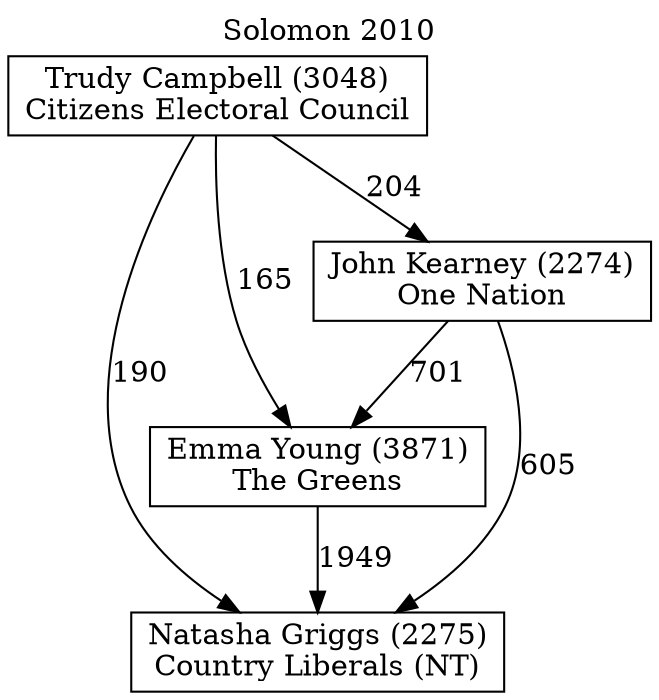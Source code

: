 // House preference flow
digraph "Natasha Griggs (2275)_Solomon_2010" {
	graph [label="Solomon 2010" labelloc=t mclimit=10]
	node [shape=box]
	"Natasha Griggs (2275)" [label="Natasha Griggs (2275)
Country Liberals (NT)"]
	"Emma Young (3871)" [label="Emma Young (3871)
The Greens"]
	"John Kearney (2274)" [label="John Kearney (2274)
One Nation"]
	"Trudy Campbell (3048)" [label="Trudy Campbell (3048)
Citizens Electoral Council"]
	"Emma Young (3871)" -> "Natasha Griggs (2275)" [label=1949]
	"John Kearney (2274)" -> "Emma Young (3871)" [label=701]
	"Trudy Campbell (3048)" -> "John Kearney (2274)" [label=204]
	"John Kearney (2274)" -> "Natasha Griggs (2275)" [label=605]
	"Trudy Campbell (3048)" -> "Natasha Griggs (2275)" [label=190]
	"Trudy Campbell (3048)" -> "Emma Young (3871)" [label=165]
}
